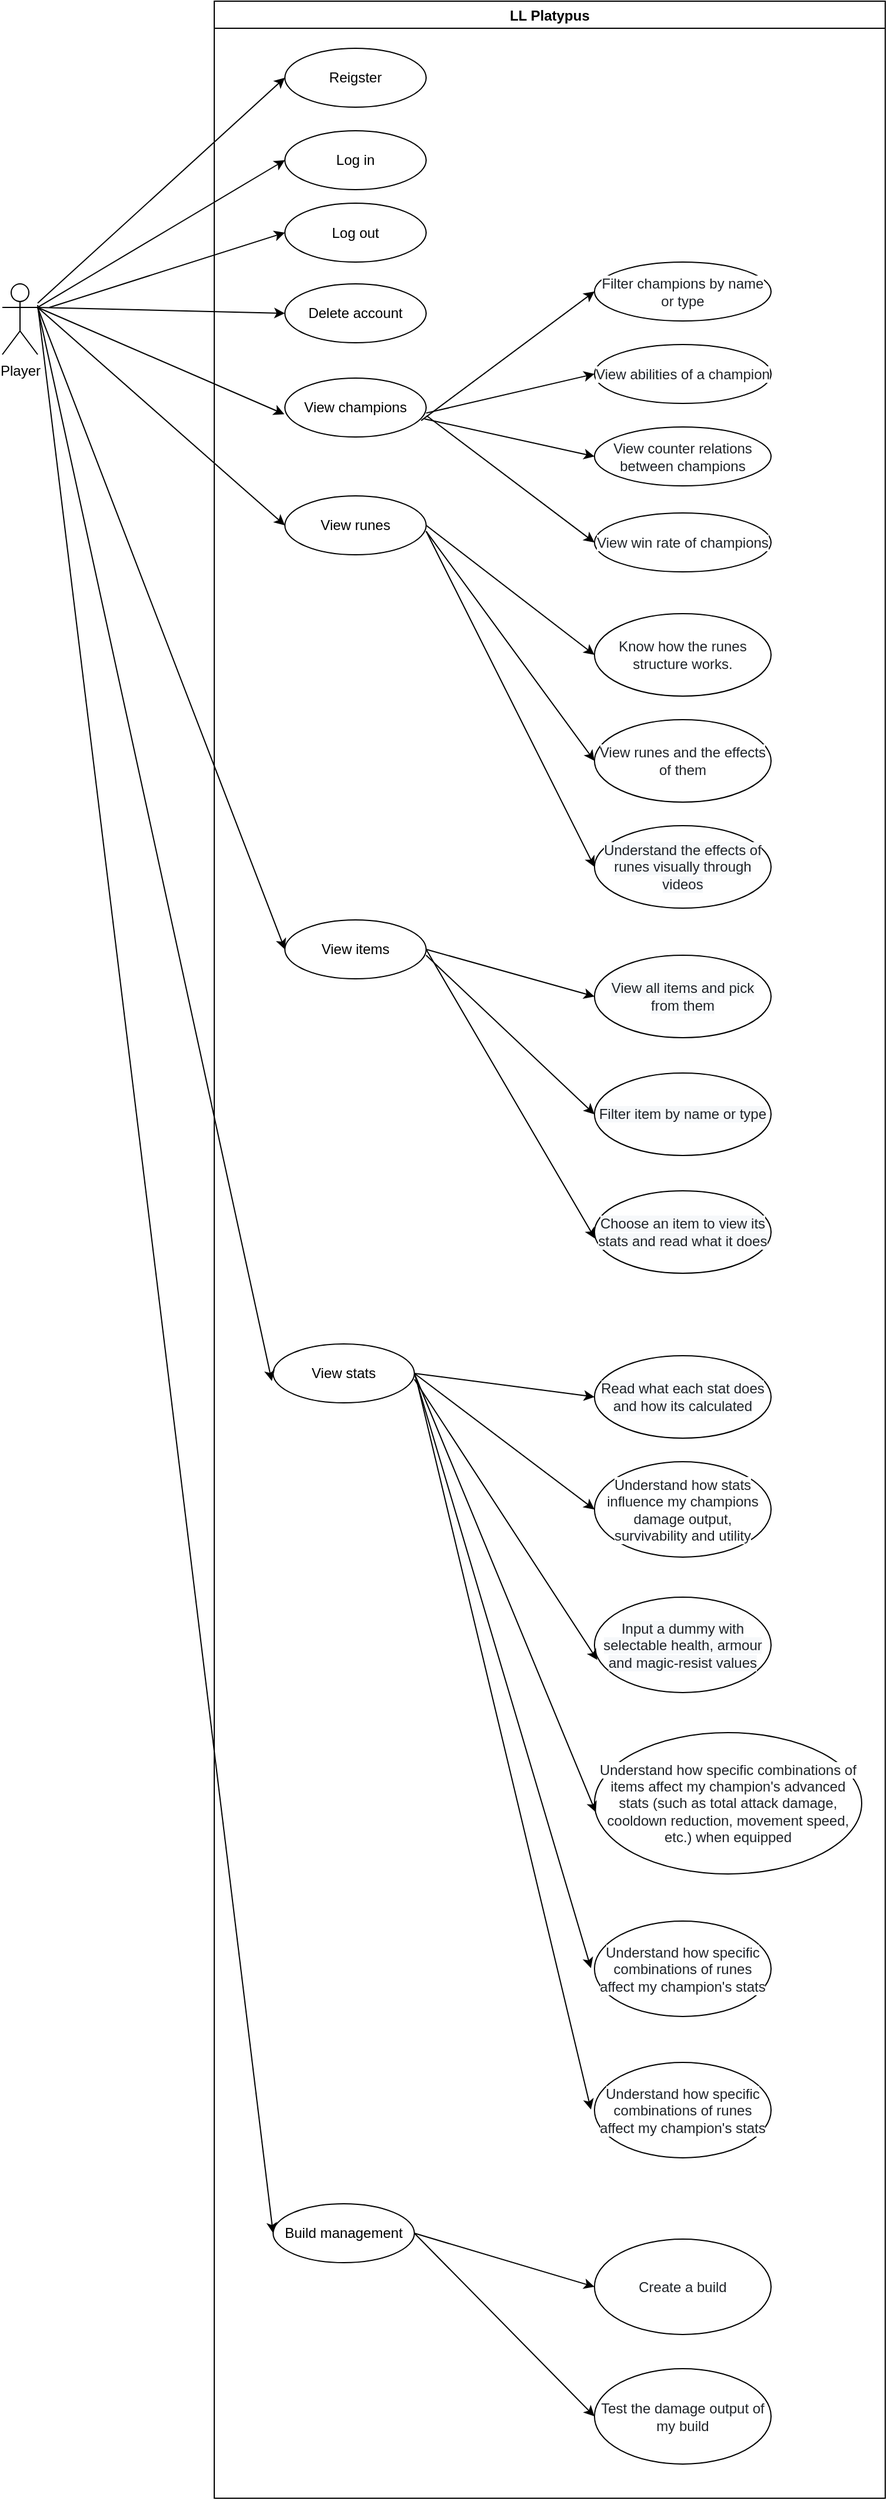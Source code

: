 <mxfile version="15.8.7" type="device"><diagram id="AZMkeoGV0KTKl53hiUa1" name="第 1 页"><mxGraphModel dx="1342" dy="844" grid="1" gridSize="10" guides="1" tooltips="1" connect="1" arrows="1" fold="1" page="1" pageScale="1" pageWidth="583" pageHeight="413" math="0" shadow="0"><root><mxCell id="0"/><mxCell id="1" parent="0"/><mxCell id="BLhkrBJGnUExZylbPQHU-1" value="Player" style="shape=umlActor;verticalLabelPosition=bottom;verticalAlign=top;html=1;outlineConnect=0;" vertex="1" parent="1"><mxGeometry x="80" y="250" width="30" height="60" as="geometry"/></mxCell><mxCell id="BLhkrBJGnUExZylbPQHU-4" value="LL Platypus" style="swimlane;" vertex="1" parent="1"><mxGeometry x="260" y="10" width="570" height="2120" as="geometry"/></mxCell><mxCell id="BLhkrBJGnUExZylbPQHU-5" value="Reigster" style="ellipse;whiteSpace=wrap;html=1;" vertex="1" parent="BLhkrBJGnUExZylbPQHU-4"><mxGeometry x="60" y="40" width="120" height="50" as="geometry"/></mxCell><mxCell id="BLhkrBJGnUExZylbPQHU-6" value="Log in" style="ellipse;whiteSpace=wrap;html=1;" vertex="1" parent="BLhkrBJGnUExZylbPQHU-4"><mxGeometry x="60" y="110" width="120" height="50" as="geometry"/></mxCell><mxCell id="BLhkrBJGnUExZylbPQHU-9" value="View champions" style="ellipse;whiteSpace=wrap;html=1;" vertex="1" parent="BLhkrBJGnUExZylbPQHU-4"><mxGeometry x="60" y="320" width="120" height="50" as="geometry"/></mxCell><mxCell id="BLhkrBJGnUExZylbPQHU-11" value="View runes" style="ellipse;whiteSpace=wrap;html=1;" vertex="1" parent="BLhkrBJGnUExZylbPQHU-4"><mxGeometry x="60" y="420" width="120" height="50" as="geometry"/></mxCell><mxCell id="BLhkrBJGnUExZylbPQHU-16" value="" style="endArrow=classic;html=1;rounded=0;exitX=1;exitY=0.5;exitDx=0;exitDy=0;entryX=0;entryY=0.5;entryDx=0;entryDy=0;" edge="1" parent="BLhkrBJGnUExZylbPQHU-4" source="BLhkrBJGnUExZylbPQHU-11" target="BLhkrBJGnUExZylbPQHU-25"><mxGeometry width="50" height="50" relative="1" as="geometry"><mxPoint x="240" y="280" as="sourcePoint"/><mxPoint x="338.0" y="405.0" as="targetPoint"/></mxGeometry></mxCell><mxCell id="BLhkrBJGnUExZylbPQHU-17" value="&lt;span style=&quot;color: rgb(31 , 35 , 40) ; background-color: rgb(255 , 255 , 255)&quot;&gt;&lt;font style=&quot;font-size: 12px&quot;&gt;View abilities of a champion&lt;/font&gt;&lt;/span&gt;" style="ellipse;whiteSpace=wrap;html=1;" vertex="1" parent="BLhkrBJGnUExZylbPQHU-4"><mxGeometry x="323" y="291.5" width="150" height="50" as="geometry"/></mxCell><mxCell id="BLhkrBJGnUExZylbPQHU-18" value="" style="endArrow=classic;html=1;rounded=0;exitX=1;exitY=0.594;exitDx=0;exitDy=0;exitPerimeter=0;entryX=0;entryY=0.5;entryDx=0;entryDy=0;" edge="1" parent="BLhkrBJGnUExZylbPQHU-4" source="BLhkrBJGnUExZylbPQHU-9" target="BLhkrBJGnUExZylbPQHU-17"><mxGeometry width="50" height="50" relative="1" as="geometry"><mxPoint x="240" y="330" as="sourcePoint"/><mxPoint x="290" y="280" as="targetPoint"/></mxGeometry></mxCell><mxCell id="BLhkrBJGnUExZylbPQHU-19" value="&lt;span style=&quot;color: rgb(31 , 35 , 40) ; background-color: rgb(255 , 255 , 255)&quot;&gt;&lt;font style=&quot;font-size: 12px&quot;&gt;Filter champions by name or type&lt;/font&gt;&lt;/span&gt;" style="ellipse;whiteSpace=wrap;html=1;" vertex="1" parent="BLhkrBJGnUExZylbPQHU-4"><mxGeometry x="323" y="221.5" width="150" height="50" as="geometry"/></mxCell><mxCell id="BLhkrBJGnUExZylbPQHU-21" value="&lt;font color=&quot;#1f2328&quot;&gt;&lt;span style=&quot;background-color: rgb(255 , 255 , 255)&quot;&gt;View counter relations between champions&lt;/span&gt;&lt;/font&gt;" style="ellipse;whiteSpace=wrap;html=1;" vertex="1" parent="BLhkrBJGnUExZylbPQHU-4"><mxGeometry x="323" y="361.5" width="150" height="50" as="geometry"/></mxCell><mxCell id="BLhkrBJGnUExZylbPQHU-23" value="&lt;font color=&quot;#1f2328&quot;&gt;&lt;span style=&quot;background-color: rgb(255 , 255 , 255)&quot;&gt;View win rate of champions&lt;/span&gt;&lt;/font&gt;" style="ellipse;whiteSpace=wrap;html=1;" vertex="1" parent="BLhkrBJGnUExZylbPQHU-4"><mxGeometry x="323" y="434.5" width="150" height="50" as="geometry"/></mxCell><mxCell id="BLhkrBJGnUExZylbPQHU-24" value="" style="endArrow=classic;html=1;rounded=0;fontSize=12;exitX=1.004;exitY=0.64;exitDx=0;exitDy=0;exitPerimeter=0;entryX=0;entryY=0.5;entryDx=0;entryDy=0;" edge="1" parent="BLhkrBJGnUExZylbPQHU-4" source="BLhkrBJGnUExZylbPQHU-9" target="BLhkrBJGnUExZylbPQHU-23"><mxGeometry width="50" height="50" relative="1" as="geometry"><mxPoint x="240" y="320" as="sourcePoint"/><mxPoint x="320" y="330" as="targetPoint"/></mxGeometry></mxCell><mxCell id="BLhkrBJGnUExZylbPQHU-25" value="&lt;font color=&quot;#1f2328&quot;&gt;&lt;span style=&quot;background-color: rgb(255 , 255 , 255)&quot;&gt;Know how the runes structure works.&lt;/span&gt;&lt;/font&gt;" style="ellipse;whiteSpace=wrap;html=1;" vertex="1" parent="BLhkrBJGnUExZylbPQHU-4"><mxGeometry x="323" y="520" width="150" height="70" as="geometry"/></mxCell><mxCell id="BLhkrBJGnUExZylbPQHU-26" value="&lt;font color=&quot;#1f2328&quot;&gt;&lt;span style=&quot;background-color: rgb(255 , 255 , 255)&quot;&gt;View runes and the effects of them&lt;/span&gt;&lt;/font&gt;" style="ellipse;whiteSpace=wrap;html=1;" vertex="1" parent="BLhkrBJGnUExZylbPQHU-4"><mxGeometry x="323" y="610" width="150" height="70" as="geometry"/></mxCell><mxCell id="BLhkrBJGnUExZylbPQHU-27" value="" style="endArrow=classic;html=1;rounded=0;fontSize=12;exitX=1;exitY=0.601;exitDx=0;exitDy=0;exitPerimeter=0;entryX=0;entryY=0.5;entryDx=0;entryDy=0;" edge="1" parent="BLhkrBJGnUExZylbPQHU-4" source="BLhkrBJGnUExZylbPQHU-11" target="BLhkrBJGnUExZylbPQHU-26"><mxGeometry width="50" height="50" relative="1" as="geometry"><mxPoint x="240" y="460" as="sourcePoint"/><mxPoint x="290" y="410" as="targetPoint"/></mxGeometry></mxCell><mxCell id="BLhkrBJGnUExZylbPQHU-22" value="" style="endArrow=classic;html=1;rounded=0;fontSize=12;entryX=0;entryY=0.5;entryDx=0;entryDy=0;exitX=0.988;exitY=0.693;exitDx=0;exitDy=0;exitPerimeter=0;" edge="1" parent="BLhkrBJGnUExZylbPQHU-4" source="BLhkrBJGnUExZylbPQHU-9" target="BLhkrBJGnUExZylbPQHU-21"><mxGeometry width="50" height="50" relative="1" as="geometry"><mxPoint x="180" y="220" as="sourcePoint"/><mxPoint x="320" y="310" as="targetPoint"/></mxGeometry></mxCell><mxCell id="BLhkrBJGnUExZylbPQHU-20" value="" style="endArrow=classic;html=1;rounded=0;fontSize=12;entryX=0;entryY=0.5;entryDx=0;entryDy=0;exitX=0.965;exitY=0.721;exitDx=0;exitDy=0;exitPerimeter=0;" edge="1" parent="BLhkrBJGnUExZylbPQHU-4" source="BLhkrBJGnUExZylbPQHU-9" target="BLhkrBJGnUExZylbPQHU-19"><mxGeometry width="50" height="50" relative="1" as="geometry"><mxPoint x="180" y="220" as="sourcePoint"/><mxPoint x="290" y="270" as="targetPoint"/></mxGeometry></mxCell><mxCell id="BLhkrBJGnUExZylbPQHU-28" value="Log out" style="ellipse;whiteSpace=wrap;html=1;" vertex="1" parent="BLhkrBJGnUExZylbPQHU-4"><mxGeometry x="60" y="171.5" width="120" height="50" as="geometry"/></mxCell><mxCell id="BLhkrBJGnUExZylbPQHU-29" value="Delete account" style="ellipse;whiteSpace=wrap;html=1;" vertex="1" parent="BLhkrBJGnUExZylbPQHU-4"><mxGeometry x="60" y="240" width="120" height="50" as="geometry"/></mxCell><mxCell id="BLhkrBJGnUExZylbPQHU-32" value="&lt;span style=&quot;color: rgb(31 , 35 , 40) ; font-family: , &amp;#34;blinkmacsystemfont&amp;#34; , &amp;#34;segoe ui&amp;#34; , &amp;#34;noto sans&amp;#34; , &amp;#34;helvetica&amp;#34; , &amp;#34;arial&amp;#34; , sans-serif , &amp;#34;apple color emoji&amp;#34; , &amp;#34;segoe ui emoji&amp;#34; ; background-color: rgb(246 , 248 , 250)&quot;&gt;&lt;font style=&quot;font-size: 12px&quot;&gt;Understand the effects of runes visually through videos&lt;/font&gt;&lt;/span&gt;" style="ellipse;whiteSpace=wrap;html=1;" vertex="1" parent="BLhkrBJGnUExZylbPQHU-4"><mxGeometry x="323" y="700" width="150" height="70" as="geometry"/></mxCell><mxCell id="BLhkrBJGnUExZylbPQHU-34" value="View items" style="ellipse;whiteSpace=wrap;html=1;" vertex="1" parent="BLhkrBJGnUExZylbPQHU-4"><mxGeometry x="60" y="780" width="120" height="50" as="geometry"/></mxCell><mxCell id="BLhkrBJGnUExZylbPQHU-35" value="&lt;span style=&quot;color: rgb(31 , 35 , 40) ; font-family: , &amp;#34;blinkmacsystemfont&amp;#34; , &amp;#34;segoe ui&amp;#34; , &amp;#34;noto sans&amp;#34; , &amp;#34;helvetica&amp;#34; , &amp;#34;arial&amp;#34; , sans-serif , &amp;#34;apple color emoji&amp;#34; , &amp;#34;segoe ui emoji&amp;#34; ; background-color: rgb(246 , 248 , 250)&quot;&gt;&lt;font style=&quot;font-size: 12px&quot;&gt;View all items and pick from them&lt;/font&gt;&lt;/span&gt;" style="ellipse;whiteSpace=wrap;html=1;" vertex="1" parent="BLhkrBJGnUExZylbPQHU-4"><mxGeometry x="323" y="810" width="150" height="70" as="geometry"/></mxCell><mxCell id="BLhkrBJGnUExZylbPQHU-36" value="" style="endArrow=classic;html=1;rounded=0;fontSize=12;exitX=1;exitY=0.5;exitDx=0;exitDy=0;entryX=0;entryY=0.5;entryDx=0;entryDy=0;" edge="1" parent="BLhkrBJGnUExZylbPQHU-4" source="BLhkrBJGnUExZylbPQHU-34" target="BLhkrBJGnUExZylbPQHU-35"><mxGeometry width="50" height="50" relative="1" as="geometry"><mxPoint x="350" y="790" as="sourcePoint"/><mxPoint x="400" y="740" as="targetPoint"/></mxGeometry></mxCell><mxCell id="BLhkrBJGnUExZylbPQHU-38" value="&lt;span style=&quot;color: rgb(31 , 35 , 40) ; font-family: , &amp;#34;blinkmacsystemfont&amp;#34; , &amp;#34;segoe ui&amp;#34; , &amp;#34;noto sans&amp;#34; , &amp;#34;helvetica&amp;#34; , &amp;#34;arial&amp;#34; , sans-serif , &amp;#34;apple color emoji&amp;#34; , &amp;#34;segoe ui emoji&amp;#34; ; background-color: rgb(246 , 248 , 250)&quot;&gt;&lt;font style=&quot;font-size: 12px&quot;&gt;Filter item by name or type&lt;/font&gt;&lt;/span&gt;" style="ellipse;whiteSpace=wrap;html=1;" vertex="1" parent="BLhkrBJGnUExZylbPQHU-4"><mxGeometry x="323" y="910" width="150" height="70" as="geometry"/></mxCell><mxCell id="BLhkrBJGnUExZylbPQHU-40" value="&lt;span style=&quot;color: rgb(31 , 35 , 40) ; font-family: , &amp;#34;blinkmacsystemfont&amp;#34; , &amp;#34;segoe ui&amp;#34; , &amp;#34;noto sans&amp;#34; , &amp;#34;helvetica&amp;#34; , &amp;#34;arial&amp;#34; , sans-serif , &amp;#34;apple color emoji&amp;#34; , &amp;#34;segoe ui emoji&amp;#34; ; background-color: rgb(246 , 248 , 250)&quot;&gt;&lt;font style=&quot;font-size: 12px&quot;&gt;Choose an item to view its stats and read what it does&lt;/font&gt;&lt;/span&gt;" style="ellipse;whiteSpace=wrap;html=1;" vertex="1" parent="BLhkrBJGnUExZylbPQHU-4"><mxGeometry x="323" y="1010" width="150" height="70" as="geometry"/></mxCell><mxCell id="BLhkrBJGnUExZylbPQHU-41" value="" style="endArrow=classic;html=1;rounded=0;fontSize=12;exitX=1;exitY=0.5;exitDx=0;exitDy=0;entryX=0.003;entryY=0.579;entryDx=0;entryDy=0;entryPerimeter=0;" edge="1" parent="BLhkrBJGnUExZylbPQHU-4" source="BLhkrBJGnUExZylbPQHU-34" target="BLhkrBJGnUExZylbPQHU-40"><mxGeometry width="50" height="50" relative="1" as="geometry"><mxPoint x="380" y="940" as="sourcePoint"/><mxPoint x="430" y="890" as="targetPoint"/></mxGeometry></mxCell><mxCell id="BLhkrBJGnUExZylbPQHU-43" value="View stats" style="ellipse;whiteSpace=wrap;html=1;" vertex="1" parent="BLhkrBJGnUExZylbPQHU-4"><mxGeometry x="50" y="1140" width="120" height="50" as="geometry"/></mxCell><mxCell id="BLhkrBJGnUExZylbPQHU-45" value="&lt;span style=&quot;color: rgb(31 , 35 , 40) ; font-family: , &amp;#34;blinkmacsystemfont&amp;#34; , &amp;#34;segoe ui&amp;#34; , &amp;#34;noto sans&amp;#34; , &amp;#34;helvetica&amp;#34; , &amp;#34;arial&amp;#34; , sans-serif , &amp;#34;apple color emoji&amp;#34; , &amp;#34;segoe ui emoji&amp;#34; ; background-color: rgb(246 , 248 , 250)&quot;&gt;&lt;font style=&quot;font-size: 12px&quot;&gt;Read what each stat does and how its calculated&lt;/font&gt;&lt;/span&gt;" style="ellipse;whiteSpace=wrap;html=1;" vertex="1" parent="BLhkrBJGnUExZylbPQHU-4"><mxGeometry x="323" y="1150" width="150" height="70" as="geometry"/></mxCell><mxCell id="BLhkrBJGnUExZylbPQHU-46" value="" style="endArrow=classic;html=1;rounded=0;fontSize=12;exitX=1;exitY=0.5;exitDx=0;exitDy=0;entryX=0;entryY=0.5;entryDx=0;entryDy=0;" edge="1" parent="BLhkrBJGnUExZylbPQHU-4" source="BLhkrBJGnUExZylbPQHU-43" target="BLhkrBJGnUExZylbPQHU-45"><mxGeometry width="50" height="50" relative="1" as="geometry"><mxPoint x="370" y="1050" as="sourcePoint"/><mxPoint x="420" y="1000" as="targetPoint"/></mxGeometry></mxCell><mxCell id="BLhkrBJGnUExZylbPQHU-47" value="&lt;span style=&quot;color: rgb(31 , 35 , 40) ; font-family: , &amp;#34;blinkmacsystemfont&amp;#34; , &amp;#34;segoe ui&amp;#34; , &amp;#34;noto sans&amp;#34; , &amp;#34;helvetica&amp;#34; , &amp;#34;arial&amp;#34; , sans-serif , &amp;#34;apple color emoji&amp;#34; , &amp;#34;segoe ui emoji&amp;#34; ; background-color: rgb(255 , 255 , 255)&quot;&gt;&lt;font style=&quot;font-size: 12px&quot;&gt;Understand how stats influence my champions damage output, survivability and utility&lt;/font&gt;&lt;/span&gt;" style="ellipse;whiteSpace=wrap;html=1;" vertex="1" parent="BLhkrBJGnUExZylbPQHU-4"><mxGeometry x="323" y="1240" width="150" height="81" as="geometry"/></mxCell><mxCell id="BLhkrBJGnUExZylbPQHU-48" value="" style="endArrow=classic;html=1;rounded=0;fontSize=12;exitX=1;exitY=0.5;exitDx=0;exitDy=0;entryX=0;entryY=0.5;entryDx=0;entryDy=0;" edge="1" parent="BLhkrBJGnUExZylbPQHU-4" source="BLhkrBJGnUExZylbPQHU-43" target="BLhkrBJGnUExZylbPQHU-47"><mxGeometry width="50" height="50" relative="1" as="geometry"><mxPoint x="370" y="1030" as="sourcePoint"/><mxPoint x="420" y="980" as="targetPoint"/></mxGeometry></mxCell><mxCell id="BLhkrBJGnUExZylbPQHU-49" value="&lt;span style=&quot;color: rgb(31 , 35 , 40) ; font-family: , &amp;#34;blinkmacsystemfont&amp;#34; , &amp;#34;segoe ui&amp;#34; , &amp;#34;noto sans&amp;#34; , &amp;#34;helvetica&amp;#34; , &amp;#34;arial&amp;#34; , sans-serif , &amp;#34;apple color emoji&amp;#34; , &amp;#34;segoe ui emoji&amp;#34; ; background-color: rgb(246 , 248 , 250)&quot;&gt;&lt;font style=&quot;font-size: 12px&quot;&gt;Input a dummy with selectable health, armour and magic-resist values&lt;/font&gt;&lt;/span&gt;" style="ellipse;whiteSpace=wrap;html=1;" vertex="1" parent="BLhkrBJGnUExZylbPQHU-4"><mxGeometry x="323" y="1355" width="150" height="81" as="geometry"/></mxCell><mxCell id="BLhkrBJGnUExZylbPQHU-51" value="&lt;span style=&quot;color: rgb(31 , 35 , 40) ; background-color: rgb(255 , 255 , 255)&quot;&gt;&lt;font style=&quot;font-size: 12px&quot;&gt;Understand how specific combinations of items affect my champion's advanced stats (such as total attack damage, cooldown reduction, movement speed, etc.) when equipped&lt;/font&gt;&lt;/span&gt;" style="ellipse;whiteSpace=wrap;html=1;" vertex="1" parent="BLhkrBJGnUExZylbPQHU-4"><mxGeometry x="323" y="1470" width="227" height="120" as="geometry"/></mxCell><mxCell id="BLhkrBJGnUExZylbPQHU-52" value="" style="endArrow=classic;html=1;rounded=0;fontSize=12;exitX=1;exitY=0.5;exitDx=0;exitDy=0;entryX=0.005;entryY=0.563;entryDx=0;entryDy=0;entryPerimeter=0;" edge="1" parent="BLhkrBJGnUExZylbPQHU-4" source="BLhkrBJGnUExZylbPQHU-43" target="BLhkrBJGnUExZylbPQHU-51"><mxGeometry width="50" height="50" relative="1" as="geometry"><mxPoint x="320" y="1320" as="sourcePoint"/><mxPoint x="370" y="1270" as="targetPoint"/></mxGeometry></mxCell><mxCell id="BLhkrBJGnUExZylbPQHU-53" value="&lt;span style=&quot;color: rgb(31 , 35 , 40) ; background-color: rgb(255 , 255 , 255)&quot;&gt;&lt;font style=&quot;font-size: 12px&quot;&gt;Understand how specific combinations of runes affect my champion's stats&lt;/font&gt;&lt;/span&gt;" style="ellipse;whiteSpace=wrap;html=1;" vertex="1" parent="BLhkrBJGnUExZylbPQHU-4"><mxGeometry x="323" y="1630" width="150" height="81" as="geometry"/></mxCell><mxCell id="BLhkrBJGnUExZylbPQHU-54" value="&lt;span style=&quot;color: rgb(31 , 35 , 40) ; font-family: , &amp;#34;blinkmacsystemfont&amp;#34; , &amp;#34;segoe ui&amp;#34; , &amp;#34;noto sans&amp;#34; , &amp;#34;helvetica&amp;#34; , &amp;#34;arial&amp;#34; , sans-serif , &amp;#34;apple color emoji&amp;#34; , &amp;#34;segoe ui emoji&amp;#34; ; background-color: rgb(255 , 255 , 255)&quot;&gt;&lt;font style=&quot;font-size: 12px&quot;&gt;Understand how specific combinations of runes affect my champion's stats&lt;/font&gt;&lt;/span&gt;" style="ellipse;whiteSpace=wrap;html=1;" vertex="1" parent="BLhkrBJGnUExZylbPQHU-4"><mxGeometry x="323" y="1750" width="150" height="81" as="geometry"/></mxCell><mxCell id="BLhkrBJGnUExZylbPQHU-57" value="Build management" style="ellipse;whiteSpace=wrap;html=1;" vertex="1" parent="BLhkrBJGnUExZylbPQHU-4"><mxGeometry x="50" y="1870" width="120" height="50" as="geometry"/></mxCell><mxCell id="BLhkrBJGnUExZylbPQHU-59" value="&lt;span style=&quot;color: rgb(31 , 35 , 40) ; background-color: rgb(255 , 255 , 255)&quot;&gt;&lt;font style=&quot;font-size: 12px&quot;&gt;Create a build&lt;/font&gt;&lt;/span&gt;" style="ellipse;whiteSpace=wrap;html=1;" vertex="1" parent="BLhkrBJGnUExZylbPQHU-4"><mxGeometry x="323" y="1900" width="150" height="81" as="geometry"/></mxCell><mxCell id="BLhkrBJGnUExZylbPQHU-60" value="" style="endArrow=classic;html=1;rounded=0;fontSize=12;exitX=1;exitY=0.5;exitDx=0;exitDy=0;entryX=0;entryY=0.5;entryDx=0;entryDy=0;" edge="1" parent="BLhkrBJGnUExZylbPQHU-4" source="BLhkrBJGnUExZylbPQHU-57" target="BLhkrBJGnUExZylbPQHU-59"><mxGeometry width="50" height="50" relative="1" as="geometry"><mxPoint x="270" y="1800" as="sourcePoint"/><mxPoint x="320" y="1750" as="targetPoint"/></mxGeometry></mxCell><mxCell id="BLhkrBJGnUExZylbPQHU-61" value="&lt;span style=&quot;color: rgb(31 , 35 , 40) ; font-family: , &amp;#34;blinkmacsystemfont&amp;#34; , &amp;#34;segoe ui&amp;#34; , &amp;#34;noto sans&amp;#34; , &amp;#34;helvetica&amp;#34; , &amp;#34;arial&amp;#34; , sans-serif , &amp;#34;apple color emoji&amp;#34; , &amp;#34;segoe ui emoji&amp;#34; ; background-color: rgb(255 , 255 , 255)&quot;&gt;&lt;font style=&quot;font-size: 12px&quot;&gt;Test the damage output of my build&lt;/font&gt;&lt;/span&gt;" style="ellipse;whiteSpace=wrap;html=1;" vertex="1" parent="BLhkrBJGnUExZylbPQHU-4"><mxGeometry x="323" y="2010" width="150" height="81" as="geometry"/></mxCell><mxCell id="BLhkrBJGnUExZylbPQHU-62" value="" style="endArrow=classic;html=1;rounded=0;fontSize=12;exitX=1;exitY=0.5;exitDx=0;exitDy=0;entryX=0;entryY=0.5;entryDx=0;entryDy=0;" edge="1" parent="BLhkrBJGnUExZylbPQHU-4" source="BLhkrBJGnUExZylbPQHU-57" target="BLhkrBJGnUExZylbPQHU-61"><mxGeometry width="50" height="50" relative="1" as="geometry"><mxPoint x="290" y="1960" as="sourcePoint"/><mxPoint x="340" y="1910" as="targetPoint"/></mxGeometry></mxCell><mxCell id="BLhkrBJGnUExZylbPQHU-7" value="" style="endArrow=classic;html=1;rounded=0;entryX=0;entryY=0.5;entryDx=0;entryDy=0;" edge="1" parent="1" source="BLhkrBJGnUExZylbPQHU-1" target="BLhkrBJGnUExZylbPQHU-5"><mxGeometry width="50" height="50" relative="1" as="geometry"><mxPoint x="390" y="340" as="sourcePoint"/><mxPoint x="440" y="290" as="targetPoint"/></mxGeometry></mxCell><mxCell id="BLhkrBJGnUExZylbPQHU-8" value="" style="endArrow=classic;html=1;rounded=0;exitX=1;exitY=0.333;exitDx=0;exitDy=0;exitPerimeter=0;entryX=0;entryY=0.5;entryDx=0;entryDy=0;" edge="1" parent="1" source="BLhkrBJGnUExZylbPQHU-1" target="BLhkrBJGnUExZylbPQHU-6"><mxGeometry width="50" height="50" relative="1" as="geometry"><mxPoint x="390" y="340" as="sourcePoint"/><mxPoint x="440" y="290" as="targetPoint"/></mxGeometry></mxCell><mxCell id="BLhkrBJGnUExZylbPQHU-10" value="" style="endArrow=classic;html=1;rounded=0;entryX=-0.004;entryY=0.613;entryDx=0;entryDy=0;entryPerimeter=0;" edge="1" parent="1" target="BLhkrBJGnUExZylbPQHU-9"><mxGeometry width="50" height="50" relative="1" as="geometry"><mxPoint x="110" y="270" as="sourcePoint"/><mxPoint x="440" y="290" as="targetPoint"/></mxGeometry></mxCell><mxCell id="BLhkrBJGnUExZylbPQHU-12" value="" style="endArrow=classic;html=1;rounded=0;entryX=0;entryY=0.5;entryDx=0;entryDy=0;" edge="1" parent="1" target="BLhkrBJGnUExZylbPQHU-11"><mxGeometry width="50" height="50" relative="1" as="geometry"><mxPoint x="110" y="270" as="sourcePoint"/><mxPoint x="440" y="280" as="targetPoint"/></mxGeometry></mxCell><mxCell id="BLhkrBJGnUExZylbPQHU-30" value="" style="endArrow=classic;html=1;rounded=0;fontSize=12;entryX=0;entryY=0.5;entryDx=0;entryDy=0;" edge="1" parent="1" target="BLhkrBJGnUExZylbPQHU-29"><mxGeometry width="50" height="50" relative="1" as="geometry"><mxPoint x="110" y="270" as="sourcePoint"/><mxPoint x="420" y="300" as="targetPoint"/></mxGeometry></mxCell><mxCell id="BLhkrBJGnUExZylbPQHU-31" value="" style="endArrow=classic;html=1;rounded=0;fontSize=12;entryX=0;entryY=0.5;entryDx=0;entryDy=0;" edge="1" parent="1" target="BLhkrBJGnUExZylbPQHU-28"><mxGeometry width="50" height="50" relative="1" as="geometry"><mxPoint x="120" y="270" as="sourcePoint"/><mxPoint x="420" y="300" as="targetPoint"/></mxGeometry></mxCell><mxCell id="BLhkrBJGnUExZylbPQHU-33" value="" style="endArrow=classic;html=1;rounded=0;fontSize=12;entryX=0;entryY=0.5;entryDx=0;entryDy=0;" edge="1" parent="1" target="BLhkrBJGnUExZylbPQHU-32"><mxGeometry width="50" height="50" relative="1" as="geometry"><mxPoint x="440" y="460" as="sourcePoint"/><mxPoint x="580" y="750" as="targetPoint"/><Array as="points"><mxPoint x="440" y="460"/></Array></mxGeometry></mxCell><mxCell id="BLhkrBJGnUExZylbPQHU-37" value="" style="endArrow=classic;html=1;rounded=0;fontSize=12;exitX=1;exitY=0.333;exitDx=0;exitDy=0;exitPerimeter=0;entryX=0;entryY=0.5;entryDx=0;entryDy=0;" edge="1" parent="1" source="BLhkrBJGnUExZylbPQHU-1" target="BLhkrBJGnUExZylbPQHU-34"><mxGeometry width="50" height="50" relative="1" as="geometry"><mxPoint x="470" y="770" as="sourcePoint"/><mxPoint x="520" y="720" as="targetPoint"/></mxGeometry></mxCell><mxCell id="BLhkrBJGnUExZylbPQHU-39" value="" style="endArrow=classic;html=1;rounded=0;fontSize=12;entryX=0;entryY=0.5;entryDx=0;entryDy=0;" edge="1" parent="1" target="BLhkrBJGnUExZylbPQHU-38"><mxGeometry width="50" height="50" relative="1" as="geometry"><mxPoint x="440" y="820" as="sourcePoint"/><mxPoint x="700" y="1020" as="targetPoint"/></mxGeometry></mxCell><mxCell id="BLhkrBJGnUExZylbPQHU-44" value="" style="endArrow=classic;html=1;rounded=0;fontSize=12;entryX=-0.009;entryY=0.629;entryDx=0;entryDy=0;entryPerimeter=0;" edge="1" parent="1" target="BLhkrBJGnUExZylbPQHU-43"><mxGeometry width="50" height="50" relative="1" as="geometry"><mxPoint x="110" y="270" as="sourcePoint"/><mxPoint x="450" y="730" as="targetPoint"/></mxGeometry></mxCell><mxCell id="BLhkrBJGnUExZylbPQHU-50" value="" style="endArrow=classic;html=1;rounded=0;fontSize=12;entryX=0.016;entryY=0.658;entryDx=0;entryDy=0;entryPerimeter=0;" edge="1" parent="1" target="BLhkrBJGnUExZylbPQHU-49"><mxGeometry width="50" height="50" relative="1" as="geometry"><mxPoint x="430" y="1180" as="sourcePoint"/><mxPoint x="750" y="1340" as="targetPoint"/></mxGeometry></mxCell><mxCell id="BLhkrBJGnUExZylbPQHU-55" value="" style="endArrow=classic;html=1;rounded=0;fontSize=12;exitX=1;exitY=0.5;exitDx=0;exitDy=0;" edge="1" parent="1" source="BLhkrBJGnUExZylbPQHU-43"><mxGeometry width="50" height="50" relative="1" as="geometry"><mxPoint x="630" y="1370" as="sourcePoint"/><mxPoint x="580" y="1680" as="targetPoint"/></mxGeometry></mxCell><mxCell id="BLhkrBJGnUExZylbPQHU-56" value="" style="endArrow=classic;html=1;rounded=0;fontSize=12;exitX=1.018;exitY=0.638;exitDx=0;exitDy=0;exitPerimeter=0;" edge="1" parent="1" source="BLhkrBJGnUExZylbPQHU-43"><mxGeometry width="50" height="50" relative="1" as="geometry"><mxPoint x="580" y="1580" as="sourcePoint"/><mxPoint x="580" y="1800" as="targetPoint"/></mxGeometry></mxCell><mxCell id="BLhkrBJGnUExZylbPQHU-58" value="" style="endArrow=classic;html=1;rounded=0;fontSize=12;entryX=0;entryY=0.5;entryDx=0;entryDy=0;" edge="1" parent="1" target="BLhkrBJGnUExZylbPQHU-57"><mxGeometry width="50" height="50" relative="1" as="geometry"><mxPoint x="110" y="268" as="sourcePoint"/><mxPoint x="300" y="740" as="targetPoint"/></mxGeometry></mxCell></root></mxGraphModel></diagram></mxfile>